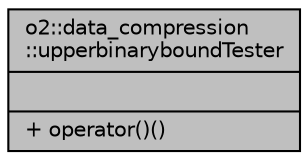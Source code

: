 digraph "o2::data_compression::upperbinaryboundTester"
{
 // INTERACTIVE_SVG=YES
  bgcolor="transparent";
  edge [fontname="Helvetica",fontsize="10",labelfontname="Helvetica",labelfontsize="10"];
  node [fontname="Helvetica",fontsize="10",shape=record];
  Node1 [label="{o2::data_compression\l::upperbinaryboundTester\n||+ operator()()\l}",height=0.2,width=0.4,color="black", fillcolor="grey75", style="filled" fontcolor="black"];
}
